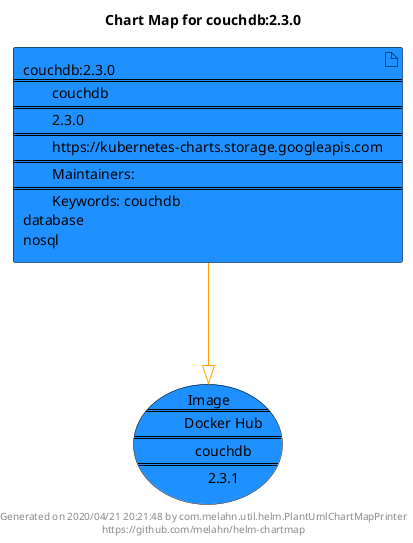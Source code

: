 @startuml
skinparam linetype ortho
skinparam backgroundColor white
skinparam usecaseBorderColor black
skinparam usecaseArrowColor LightSlateGray
skinparam artifactBorderColor black
skinparam artifactArrowColor LightSlateGray

title Chart Map for couchdb:2.3.0

'There is one referenced Helm Chart
artifact "couchdb:2.3.0\n====\n\tcouchdb\n====\n\t2.3.0\n====\n\thttps://kubernetes-charts.storage.googleapis.com\n====\n\tMaintainers: \n====\n\tKeywords: couchdb\ndatabase\nnosql" as couchdb_2_3_0 #DodgerBlue

'There is one referenced Docker Image
usecase "Image\n====\n\tDocker Hub\n====\n\tcouchdb\n====\n\t2.3.1" as couchdb_2_3_1 #DodgerBlue

'Chart Dependencies
couchdb_2_3_0--[#orange]-|>couchdb_2_3_1

center footer Generated on 2020/04/21 20:21:48 by com.melahn.util.helm.PlantUmlChartMapPrinter\nhttps://github.com/melahn/helm-chartmap
@enduml

